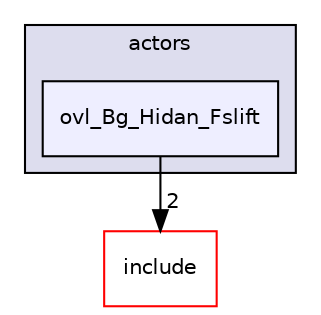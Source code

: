 digraph "src/overlays/actors/ovl_Bg_Hidan_Fslift" {
  compound=true
  node [ fontsize="10", fontname="Helvetica"];
  edge [ labelfontsize="10", labelfontname="Helvetica"];
  subgraph clusterdir_e93473484be31ce7bcb356bd643a22f8 {
    graph [ bgcolor="#ddddee", pencolor="black", label="actors" fontname="Helvetica", fontsize="10", URL="dir_e93473484be31ce7bcb356bd643a22f8.html"]
  dir_ee787e264a82ce26ad947699d9d0e8a4 [shape=box, label="ovl_Bg_Hidan_Fslift", style="filled", fillcolor="#eeeeff", pencolor="black", URL="dir_ee787e264a82ce26ad947699d9d0e8a4.html"];
  }
  dir_d44c64559bbebec7f509842c48db8b23 [shape=box label="include" fillcolor="white" style="filled" color="red" URL="dir_d44c64559bbebec7f509842c48db8b23.html"];
  dir_ee787e264a82ce26ad947699d9d0e8a4->dir_d44c64559bbebec7f509842c48db8b23 [headlabel="2", labeldistance=1.5 headhref="dir_000049_000000.html"];
}
